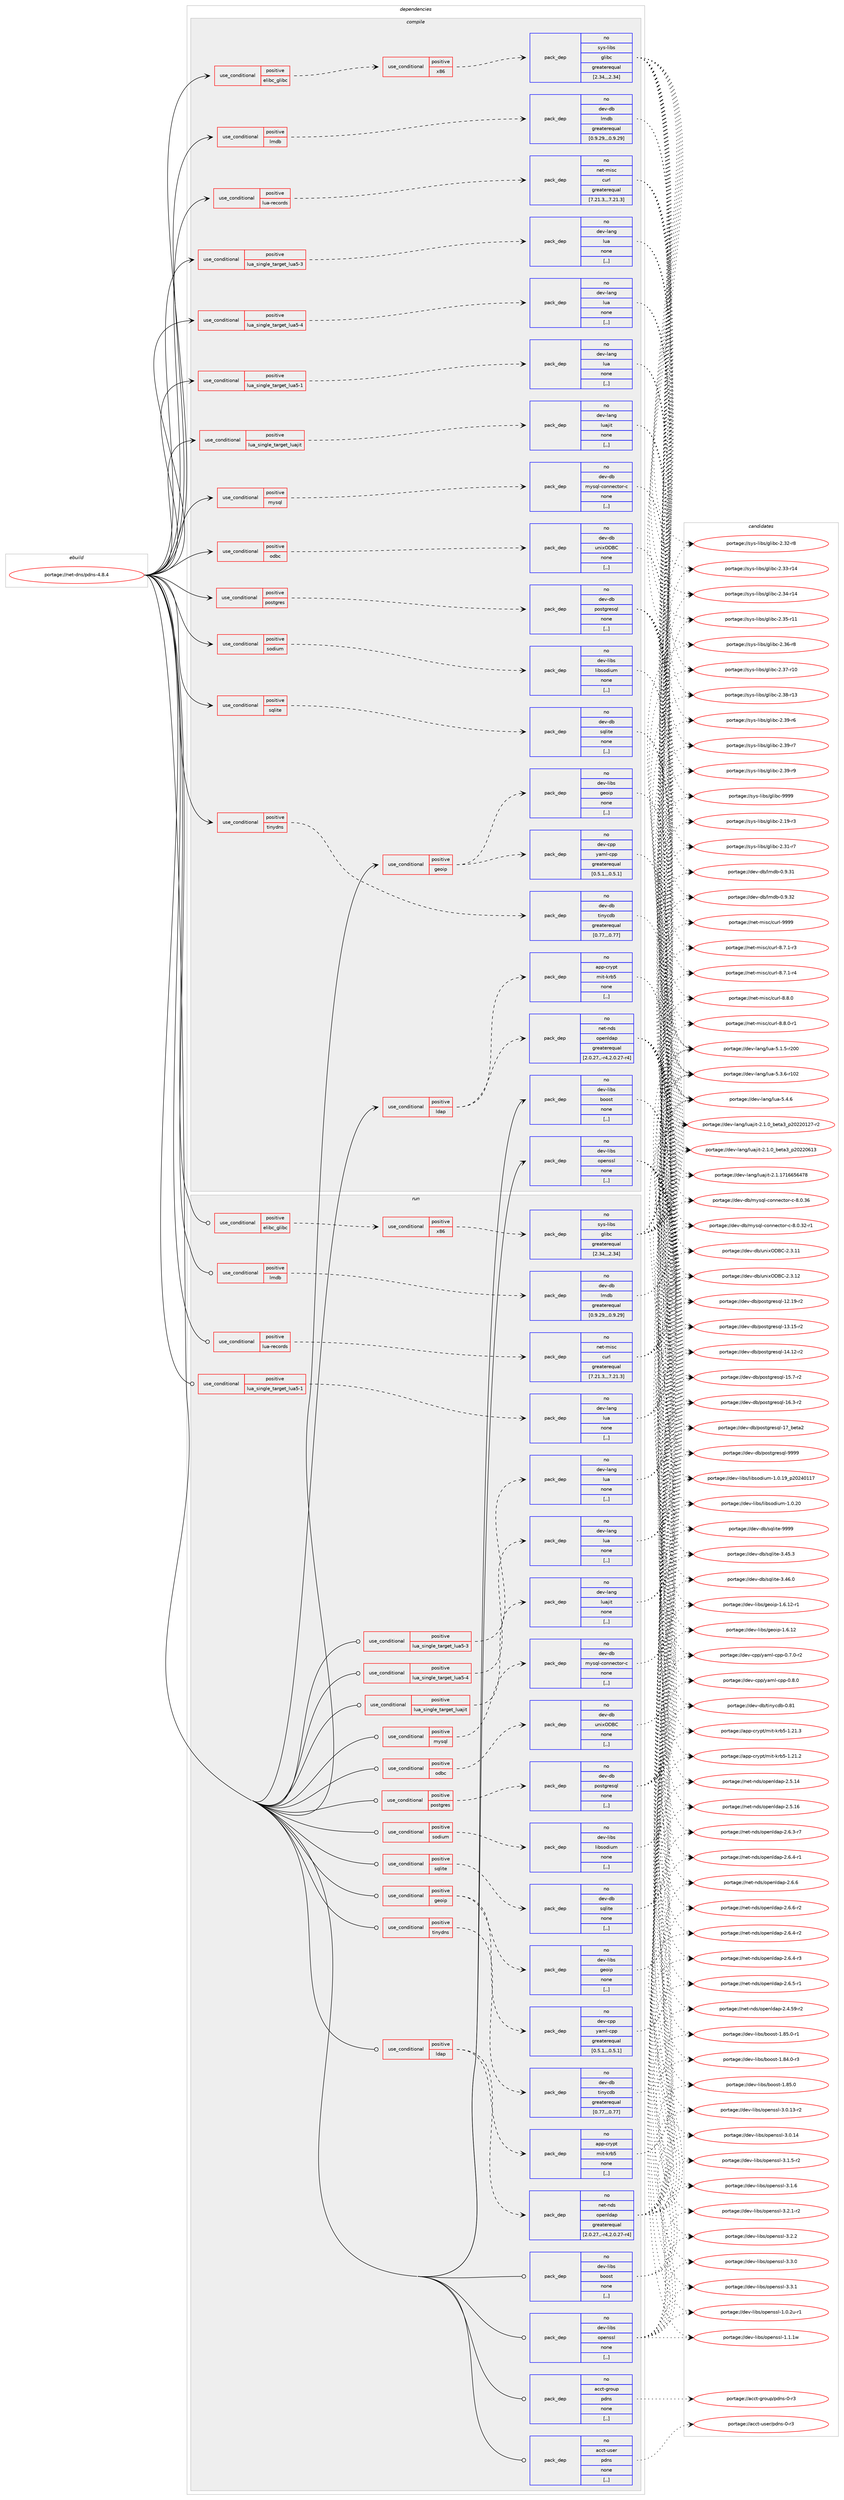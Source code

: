 digraph prolog {

# *************
# Graph options
# *************

newrank=true;
concentrate=true;
compound=true;
graph [rankdir=LR,fontname=Helvetica,fontsize=10,ranksep=1.5];#, ranksep=2.5, nodesep=0.2];
edge  [arrowhead=vee];
node  [fontname=Helvetica,fontsize=10];

# **********
# The ebuild
# **********

subgraph cluster_leftcol {
color=gray;
rank=same;
label=<<i>ebuild</i>>;
id [label="portage://net-dns/pdns-4.8.4", color=red, width=4, href="../net-dns/pdns-4.8.4.svg"];
}

# ****************
# The dependencies
# ****************

subgraph cluster_midcol {
color=gray;
label=<<i>dependencies</i>>;
subgraph cluster_compile {
fillcolor="#eeeeee";
style=filled;
label=<<i>compile</i>>;
subgraph cond87332 {
dependency337500 [label=<<TABLE BORDER="0" CELLBORDER="1" CELLSPACING="0" CELLPADDING="4"><TR><TD ROWSPAN="3" CELLPADDING="10">use_conditional</TD></TR><TR><TD>positive</TD></TR><TR><TD>elibc_glibc</TD></TR></TABLE>>, shape=none, color=red];
subgraph cond87333 {
dependency337501 [label=<<TABLE BORDER="0" CELLBORDER="1" CELLSPACING="0" CELLPADDING="4"><TR><TD ROWSPAN="3" CELLPADDING="10">use_conditional</TD></TR><TR><TD>positive</TD></TR><TR><TD>x86</TD></TR></TABLE>>, shape=none, color=red];
subgraph pack247635 {
dependency337502 [label=<<TABLE BORDER="0" CELLBORDER="1" CELLSPACING="0" CELLPADDING="4" WIDTH="220"><TR><TD ROWSPAN="6" CELLPADDING="30">pack_dep</TD></TR><TR><TD WIDTH="110">no</TD></TR><TR><TD>sys-libs</TD></TR><TR><TD>glibc</TD></TR><TR><TD>greaterequal</TD></TR><TR><TD>[2.34,,,2.34]</TD></TR></TABLE>>, shape=none, color=blue];
}
dependency337501:e -> dependency337502:w [weight=20,style="dashed",arrowhead="vee"];
}
dependency337500:e -> dependency337501:w [weight=20,style="dashed",arrowhead="vee"];
}
id:e -> dependency337500:w [weight=20,style="solid",arrowhead="vee"];
subgraph cond87334 {
dependency337503 [label=<<TABLE BORDER="0" CELLBORDER="1" CELLSPACING="0" CELLPADDING="4"><TR><TD ROWSPAN="3" CELLPADDING="10">use_conditional</TD></TR><TR><TD>positive</TD></TR><TR><TD>geoip</TD></TR></TABLE>>, shape=none, color=red];
subgraph pack247636 {
dependency337504 [label=<<TABLE BORDER="0" CELLBORDER="1" CELLSPACING="0" CELLPADDING="4" WIDTH="220"><TR><TD ROWSPAN="6" CELLPADDING="30">pack_dep</TD></TR><TR><TD WIDTH="110">no</TD></TR><TR><TD>dev-cpp</TD></TR><TR><TD>yaml-cpp</TD></TR><TR><TD>greaterequal</TD></TR><TR><TD>[0.5.1,,,0.5.1]</TD></TR></TABLE>>, shape=none, color=blue];
}
dependency337503:e -> dependency337504:w [weight=20,style="dashed",arrowhead="vee"];
subgraph pack247637 {
dependency337505 [label=<<TABLE BORDER="0" CELLBORDER="1" CELLSPACING="0" CELLPADDING="4" WIDTH="220"><TR><TD ROWSPAN="6" CELLPADDING="30">pack_dep</TD></TR><TR><TD WIDTH="110">no</TD></TR><TR><TD>dev-libs</TD></TR><TR><TD>geoip</TD></TR><TR><TD>none</TD></TR><TR><TD>[,,]</TD></TR></TABLE>>, shape=none, color=blue];
}
dependency337503:e -> dependency337505:w [weight=20,style="dashed",arrowhead="vee"];
}
id:e -> dependency337503:w [weight=20,style="solid",arrowhead="vee"];
subgraph cond87335 {
dependency337506 [label=<<TABLE BORDER="0" CELLBORDER="1" CELLSPACING="0" CELLPADDING="4"><TR><TD ROWSPAN="3" CELLPADDING="10">use_conditional</TD></TR><TR><TD>positive</TD></TR><TR><TD>ldap</TD></TR></TABLE>>, shape=none, color=red];
subgraph pack247638 {
dependency337507 [label=<<TABLE BORDER="0" CELLBORDER="1" CELLSPACING="0" CELLPADDING="4" WIDTH="220"><TR><TD ROWSPAN="6" CELLPADDING="30">pack_dep</TD></TR><TR><TD WIDTH="110">no</TD></TR><TR><TD>net-nds</TD></TR><TR><TD>openldap</TD></TR><TR><TD>greaterequal</TD></TR><TR><TD>[2.0.27,,-r4,2.0.27-r4]</TD></TR></TABLE>>, shape=none, color=blue];
}
dependency337506:e -> dependency337507:w [weight=20,style="dashed",arrowhead="vee"];
subgraph pack247639 {
dependency337508 [label=<<TABLE BORDER="0" CELLBORDER="1" CELLSPACING="0" CELLPADDING="4" WIDTH="220"><TR><TD ROWSPAN="6" CELLPADDING="30">pack_dep</TD></TR><TR><TD WIDTH="110">no</TD></TR><TR><TD>app-crypt</TD></TR><TR><TD>mit-krb5</TD></TR><TR><TD>none</TD></TR><TR><TD>[,,]</TD></TR></TABLE>>, shape=none, color=blue];
}
dependency337506:e -> dependency337508:w [weight=20,style="dashed",arrowhead="vee"];
}
id:e -> dependency337506:w [weight=20,style="solid",arrowhead="vee"];
subgraph cond87336 {
dependency337509 [label=<<TABLE BORDER="0" CELLBORDER="1" CELLSPACING="0" CELLPADDING="4"><TR><TD ROWSPAN="3" CELLPADDING="10">use_conditional</TD></TR><TR><TD>positive</TD></TR><TR><TD>lmdb</TD></TR></TABLE>>, shape=none, color=red];
subgraph pack247640 {
dependency337510 [label=<<TABLE BORDER="0" CELLBORDER="1" CELLSPACING="0" CELLPADDING="4" WIDTH="220"><TR><TD ROWSPAN="6" CELLPADDING="30">pack_dep</TD></TR><TR><TD WIDTH="110">no</TD></TR><TR><TD>dev-db</TD></TR><TR><TD>lmdb</TD></TR><TR><TD>greaterequal</TD></TR><TR><TD>[0.9.29,,,0.9.29]</TD></TR></TABLE>>, shape=none, color=blue];
}
dependency337509:e -> dependency337510:w [weight=20,style="dashed",arrowhead="vee"];
}
id:e -> dependency337509:w [weight=20,style="solid",arrowhead="vee"];
subgraph cond87337 {
dependency337511 [label=<<TABLE BORDER="0" CELLBORDER="1" CELLSPACING="0" CELLPADDING="4"><TR><TD ROWSPAN="3" CELLPADDING="10">use_conditional</TD></TR><TR><TD>positive</TD></TR><TR><TD>lua-records</TD></TR></TABLE>>, shape=none, color=red];
subgraph pack247641 {
dependency337512 [label=<<TABLE BORDER="0" CELLBORDER="1" CELLSPACING="0" CELLPADDING="4" WIDTH="220"><TR><TD ROWSPAN="6" CELLPADDING="30">pack_dep</TD></TR><TR><TD WIDTH="110">no</TD></TR><TR><TD>net-misc</TD></TR><TR><TD>curl</TD></TR><TR><TD>greaterequal</TD></TR><TR><TD>[7.21.3,,,7.21.3]</TD></TR></TABLE>>, shape=none, color=blue];
}
dependency337511:e -> dependency337512:w [weight=20,style="dashed",arrowhead="vee"];
}
id:e -> dependency337511:w [weight=20,style="solid",arrowhead="vee"];
subgraph cond87338 {
dependency337513 [label=<<TABLE BORDER="0" CELLBORDER="1" CELLSPACING="0" CELLPADDING="4"><TR><TD ROWSPAN="3" CELLPADDING="10">use_conditional</TD></TR><TR><TD>positive</TD></TR><TR><TD>lua_single_target_lua5-1</TD></TR></TABLE>>, shape=none, color=red];
subgraph pack247642 {
dependency337514 [label=<<TABLE BORDER="0" CELLBORDER="1" CELLSPACING="0" CELLPADDING="4" WIDTH="220"><TR><TD ROWSPAN="6" CELLPADDING="30">pack_dep</TD></TR><TR><TD WIDTH="110">no</TD></TR><TR><TD>dev-lang</TD></TR><TR><TD>lua</TD></TR><TR><TD>none</TD></TR><TR><TD>[,,]</TD></TR></TABLE>>, shape=none, color=blue];
}
dependency337513:e -> dependency337514:w [weight=20,style="dashed",arrowhead="vee"];
}
id:e -> dependency337513:w [weight=20,style="solid",arrowhead="vee"];
subgraph cond87339 {
dependency337515 [label=<<TABLE BORDER="0" CELLBORDER="1" CELLSPACING="0" CELLPADDING="4"><TR><TD ROWSPAN="3" CELLPADDING="10">use_conditional</TD></TR><TR><TD>positive</TD></TR><TR><TD>lua_single_target_lua5-3</TD></TR></TABLE>>, shape=none, color=red];
subgraph pack247643 {
dependency337516 [label=<<TABLE BORDER="0" CELLBORDER="1" CELLSPACING="0" CELLPADDING="4" WIDTH="220"><TR><TD ROWSPAN="6" CELLPADDING="30">pack_dep</TD></TR><TR><TD WIDTH="110">no</TD></TR><TR><TD>dev-lang</TD></TR><TR><TD>lua</TD></TR><TR><TD>none</TD></TR><TR><TD>[,,]</TD></TR></TABLE>>, shape=none, color=blue];
}
dependency337515:e -> dependency337516:w [weight=20,style="dashed",arrowhead="vee"];
}
id:e -> dependency337515:w [weight=20,style="solid",arrowhead="vee"];
subgraph cond87340 {
dependency337517 [label=<<TABLE BORDER="0" CELLBORDER="1" CELLSPACING="0" CELLPADDING="4"><TR><TD ROWSPAN="3" CELLPADDING="10">use_conditional</TD></TR><TR><TD>positive</TD></TR><TR><TD>lua_single_target_lua5-4</TD></TR></TABLE>>, shape=none, color=red];
subgraph pack247644 {
dependency337518 [label=<<TABLE BORDER="0" CELLBORDER="1" CELLSPACING="0" CELLPADDING="4" WIDTH="220"><TR><TD ROWSPAN="6" CELLPADDING="30">pack_dep</TD></TR><TR><TD WIDTH="110">no</TD></TR><TR><TD>dev-lang</TD></TR><TR><TD>lua</TD></TR><TR><TD>none</TD></TR><TR><TD>[,,]</TD></TR></TABLE>>, shape=none, color=blue];
}
dependency337517:e -> dependency337518:w [weight=20,style="dashed",arrowhead="vee"];
}
id:e -> dependency337517:w [weight=20,style="solid",arrowhead="vee"];
subgraph cond87341 {
dependency337519 [label=<<TABLE BORDER="0" CELLBORDER="1" CELLSPACING="0" CELLPADDING="4"><TR><TD ROWSPAN="3" CELLPADDING="10">use_conditional</TD></TR><TR><TD>positive</TD></TR><TR><TD>lua_single_target_luajit</TD></TR></TABLE>>, shape=none, color=red];
subgraph pack247645 {
dependency337520 [label=<<TABLE BORDER="0" CELLBORDER="1" CELLSPACING="0" CELLPADDING="4" WIDTH="220"><TR><TD ROWSPAN="6" CELLPADDING="30">pack_dep</TD></TR><TR><TD WIDTH="110">no</TD></TR><TR><TD>dev-lang</TD></TR><TR><TD>luajit</TD></TR><TR><TD>none</TD></TR><TR><TD>[,,]</TD></TR></TABLE>>, shape=none, color=blue];
}
dependency337519:e -> dependency337520:w [weight=20,style="dashed",arrowhead="vee"];
}
id:e -> dependency337519:w [weight=20,style="solid",arrowhead="vee"];
subgraph cond87342 {
dependency337521 [label=<<TABLE BORDER="0" CELLBORDER="1" CELLSPACING="0" CELLPADDING="4"><TR><TD ROWSPAN="3" CELLPADDING="10">use_conditional</TD></TR><TR><TD>positive</TD></TR><TR><TD>mysql</TD></TR></TABLE>>, shape=none, color=red];
subgraph pack247646 {
dependency337522 [label=<<TABLE BORDER="0" CELLBORDER="1" CELLSPACING="0" CELLPADDING="4" WIDTH="220"><TR><TD ROWSPAN="6" CELLPADDING="30">pack_dep</TD></TR><TR><TD WIDTH="110">no</TD></TR><TR><TD>dev-db</TD></TR><TR><TD>mysql-connector-c</TD></TR><TR><TD>none</TD></TR><TR><TD>[,,]</TD></TR></TABLE>>, shape=none, color=blue];
}
dependency337521:e -> dependency337522:w [weight=20,style="dashed",arrowhead="vee"];
}
id:e -> dependency337521:w [weight=20,style="solid",arrowhead="vee"];
subgraph cond87343 {
dependency337523 [label=<<TABLE BORDER="0" CELLBORDER="1" CELLSPACING="0" CELLPADDING="4"><TR><TD ROWSPAN="3" CELLPADDING="10">use_conditional</TD></TR><TR><TD>positive</TD></TR><TR><TD>odbc</TD></TR></TABLE>>, shape=none, color=red];
subgraph pack247647 {
dependency337524 [label=<<TABLE BORDER="0" CELLBORDER="1" CELLSPACING="0" CELLPADDING="4" WIDTH="220"><TR><TD ROWSPAN="6" CELLPADDING="30">pack_dep</TD></TR><TR><TD WIDTH="110">no</TD></TR><TR><TD>dev-db</TD></TR><TR><TD>unixODBC</TD></TR><TR><TD>none</TD></TR><TR><TD>[,,]</TD></TR></TABLE>>, shape=none, color=blue];
}
dependency337523:e -> dependency337524:w [weight=20,style="dashed",arrowhead="vee"];
}
id:e -> dependency337523:w [weight=20,style="solid",arrowhead="vee"];
subgraph cond87344 {
dependency337525 [label=<<TABLE BORDER="0" CELLBORDER="1" CELLSPACING="0" CELLPADDING="4"><TR><TD ROWSPAN="3" CELLPADDING="10">use_conditional</TD></TR><TR><TD>positive</TD></TR><TR><TD>postgres</TD></TR></TABLE>>, shape=none, color=red];
subgraph pack247648 {
dependency337526 [label=<<TABLE BORDER="0" CELLBORDER="1" CELLSPACING="0" CELLPADDING="4" WIDTH="220"><TR><TD ROWSPAN="6" CELLPADDING="30">pack_dep</TD></TR><TR><TD WIDTH="110">no</TD></TR><TR><TD>dev-db</TD></TR><TR><TD>postgresql</TD></TR><TR><TD>none</TD></TR><TR><TD>[,,]</TD></TR></TABLE>>, shape=none, color=blue];
}
dependency337525:e -> dependency337526:w [weight=20,style="dashed",arrowhead="vee"];
}
id:e -> dependency337525:w [weight=20,style="solid",arrowhead="vee"];
subgraph cond87345 {
dependency337527 [label=<<TABLE BORDER="0" CELLBORDER="1" CELLSPACING="0" CELLPADDING="4"><TR><TD ROWSPAN="3" CELLPADDING="10">use_conditional</TD></TR><TR><TD>positive</TD></TR><TR><TD>sodium</TD></TR></TABLE>>, shape=none, color=red];
subgraph pack247649 {
dependency337528 [label=<<TABLE BORDER="0" CELLBORDER="1" CELLSPACING="0" CELLPADDING="4" WIDTH="220"><TR><TD ROWSPAN="6" CELLPADDING="30">pack_dep</TD></TR><TR><TD WIDTH="110">no</TD></TR><TR><TD>dev-libs</TD></TR><TR><TD>libsodium</TD></TR><TR><TD>none</TD></TR><TR><TD>[,,]</TD></TR></TABLE>>, shape=none, color=blue];
}
dependency337527:e -> dependency337528:w [weight=20,style="dashed",arrowhead="vee"];
}
id:e -> dependency337527:w [weight=20,style="solid",arrowhead="vee"];
subgraph cond87346 {
dependency337529 [label=<<TABLE BORDER="0" CELLBORDER="1" CELLSPACING="0" CELLPADDING="4"><TR><TD ROWSPAN="3" CELLPADDING="10">use_conditional</TD></TR><TR><TD>positive</TD></TR><TR><TD>sqlite</TD></TR></TABLE>>, shape=none, color=red];
subgraph pack247650 {
dependency337530 [label=<<TABLE BORDER="0" CELLBORDER="1" CELLSPACING="0" CELLPADDING="4" WIDTH="220"><TR><TD ROWSPAN="6" CELLPADDING="30">pack_dep</TD></TR><TR><TD WIDTH="110">no</TD></TR><TR><TD>dev-db</TD></TR><TR><TD>sqlite</TD></TR><TR><TD>none</TD></TR><TR><TD>[,,]</TD></TR></TABLE>>, shape=none, color=blue];
}
dependency337529:e -> dependency337530:w [weight=20,style="dashed",arrowhead="vee"];
}
id:e -> dependency337529:w [weight=20,style="solid",arrowhead="vee"];
subgraph cond87347 {
dependency337531 [label=<<TABLE BORDER="0" CELLBORDER="1" CELLSPACING="0" CELLPADDING="4"><TR><TD ROWSPAN="3" CELLPADDING="10">use_conditional</TD></TR><TR><TD>positive</TD></TR><TR><TD>tinydns</TD></TR></TABLE>>, shape=none, color=red];
subgraph pack247651 {
dependency337532 [label=<<TABLE BORDER="0" CELLBORDER="1" CELLSPACING="0" CELLPADDING="4" WIDTH="220"><TR><TD ROWSPAN="6" CELLPADDING="30">pack_dep</TD></TR><TR><TD WIDTH="110">no</TD></TR><TR><TD>dev-db</TD></TR><TR><TD>tinycdb</TD></TR><TR><TD>greaterequal</TD></TR><TR><TD>[0.77,,,0.77]</TD></TR></TABLE>>, shape=none, color=blue];
}
dependency337531:e -> dependency337532:w [weight=20,style="dashed",arrowhead="vee"];
}
id:e -> dependency337531:w [weight=20,style="solid",arrowhead="vee"];
subgraph pack247652 {
dependency337533 [label=<<TABLE BORDER="0" CELLBORDER="1" CELLSPACING="0" CELLPADDING="4" WIDTH="220"><TR><TD ROWSPAN="6" CELLPADDING="30">pack_dep</TD></TR><TR><TD WIDTH="110">no</TD></TR><TR><TD>dev-libs</TD></TR><TR><TD>boost</TD></TR><TR><TD>none</TD></TR><TR><TD>[,,]</TD></TR></TABLE>>, shape=none, color=blue];
}
id:e -> dependency337533:w [weight=20,style="solid",arrowhead="vee"];
subgraph pack247653 {
dependency337534 [label=<<TABLE BORDER="0" CELLBORDER="1" CELLSPACING="0" CELLPADDING="4" WIDTH="220"><TR><TD ROWSPAN="6" CELLPADDING="30">pack_dep</TD></TR><TR><TD WIDTH="110">no</TD></TR><TR><TD>dev-libs</TD></TR><TR><TD>openssl</TD></TR><TR><TD>none</TD></TR><TR><TD>[,,]</TD></TR></TABLE>>, shape=none, color=blue];
}
id:e -> dependency337534:w [weight=20,style="solid",arrowhead="vee"];
}
subgraph cluster_compileandrun {
fillcolor="#eeeeee";
style=filled;
label=<<i>compile and run</i>>;
}
subgraph cluster_run {
fillcolor="#eeeeee";
style=filled;
label=<<i>run</i>>;
subgraph cond87348 {
dependency337535 [label=<<TABLE BORDER="0" CELLBORDER="1" CELLSPACING="0" CELLPADDING="4"><TR><TD ROWSPAN="3" CELLPADDING="10">use_conditional</TD></TR><TR><TD>positive</TD></TR><TR><TD>elibc_glibc</TD></TR></TABLE>>, shape=none, color=red];
subgraph cond87349 {
dependency337536 [label=<<TABLE BORDER="0" CELLBORDER="1" CELLSPACING="0" CELLPADDING="4"><TR><TD ROWSPAN="3" CELLPADDING="10">use_conditional</TD></TR><TR><TD>positive</TD></TR><TR><TD>x86</TD></TR></TABLE>>, shape=none, color=red];
subgraph pack247654 {
dependency337537 [label=<<TABLE BORDER="0" CELLBORDER="1" CELLSPACING="0" CELLPADDING="4" WIDTH="220"><TR><TD ROWSPAN="6" CELLPADDING="30">pack_dep</TD></TR><TR><TD WIDTH="110">no</TD></TR><TR><TD>sys-libs</TD></TR><TR><TD>glibc</TD></TR><TR><TD>greaterequal</TD></TR><TR><TD>[2.34,,,2.34]</TD></TR></TABLE>>, shape=none, color=blue];
}
dependency337536:e -> dependency337537:w [weight=20,style="dashed",arrowhead="vee"];
}
dependency337535:e -> dependency337536:w [weight=20,style="dashed",arrowhead="vee"];
}
id:e -> dependency337535:w [weight=20,style="solid",arrowhead="odot"];
subgraph cond87350 {
dependency337538 [label=<<TABLE BORDER="0" CELLBORDER="1" CELLSPACING="0" CELLPADDING="4"><TR><TD ROWSPAN="3" CELLPADDING="10">use_conditional</TD></TR><TR><TD>positive</TD></TR><TR><TD>geoip</TD></TR></TABLE>>, shape=none, color=red];
subgraph pack247655 {
dependency337539 [label=<<TABLE BORDER="0" CELLBORDER="1" CELLSPACING="0" CELLPADDING="4" WIDTH="220"><TR><TD ROWSPAN="6" CELLPADDING="30">pack_dep</TD></TR><TR><TD WIDTH="110">no</TD></TR><TR><TD>dev-cpp</TD></TR><TR><TD>yaml-cpp</TD></TR><TR><TD>greaterequal</TD></TR><TR><TD>[0.5.1,,,0.5.1]</TD></TR></TABLE>>, shape=none, color=blue];
}
dependency337538:e -> dependency337539:w [weight=20,style="dashed",arrowhead="vee"];
subgraph pack247656 {
dependency337540 [label=<<TABLE BORDER="0" CELLBORDER="1" CELLSPACING="0" CELLPADDING="4" WIDTH="220"><TR><TD ROWSPAN="6" CELLPADDING="30">pack_dep</TD></TR><TR><TD WIDTH="110">no</TD></TR><TR><TD>dev-libs</TD></TR><TR><TD>geoip</TD></TR><TR><TD>none</TD></TR><TR><TD>[,,]</TD></TR></TABLE>>, shape=none, color=blue];
}
dependency337538:e -> dependency337540:w [weight=20,style="dashed",arrowhead="vee"];
}
id:e -> dependency337538:w [weight=20,style="solid",arrowhead="odot"];
subgraph cond87351 {
dependency337541 [label=<<TABLE BORDER="0" CELLBORDER="1" CELLSPACING="0" CELLPADDING="4"><TR><TD ROWSPAN="3" CELLPADDING="10">use_conditional</TD></TR><TR><TD>positive</TD></TR><TR><TD>ldap</TD></TR></TABLE>>, shape=none, color=red];
subgraph pack247657 {
dependency337542 [label=<<TABLE BORDER="0" CELLBORDER="1" CELLSPACING="0" CELLPADDING="4" WIDTH="220"><TR><TD ROWSPAN="6" CELLPADDING="30">pack_dep</TD></TR><TR><TD WIDTH="110">no</TD></TR><TR><TD>net-nds</TD></TR><TR><TD>openldap</TD></TR><TR><TD>greaterequal</TD></TR><TR><TD>[2.0.27,,-r4,2.0.27-r4]</TD></TR></TABLE>>, shape=none, color=blue];
}
dependency337541:e -> dependency337542:w [weight=20,style="dashed",arrowhead="vee"];
subgraph pack247658 {
dependency337543 [label=<<TABLE BORDER="0" CELLBORDER="1" CELLSPACING="0" CELLPADDING="4" WIDTH="220"><TR><TD ROWSPAN="6" CELLPADDING="30">pack_dep</TD></TR><TR><TD WIDTH="110">no</TD></TR><TR><TD>app-crypt</TD></TR><TR><TD>mit-krb5</TD></TR><TR><TD>none</TD></TR><TR><TD>[,,]</TD></TR></TABLE>>, shape=none, color=blue];
}
dependency337541:e -> dependency337543:w [weight=20,style="dashed",arrowhead="vee"];
}
id:e -> dependency337541:w [weight=20,style="solid",arrowhead="odot"];
subgraph cond87352 {
dependency337544 [label=<<TABLE BORDER="0" CELLBORDER="1" CELLSPACING="0" CELLPADDING="4"><TR><TD ROWSPAN="3" CELLPADDING="10">use_conditional</TD></TR><TR><TD>positive</TD></TR><TR><TD>lmdb</TD></TR></TABLE>>, shape=none, color=red];
subgraph pack247659 {
dependency337545 [label=<<TABLE BORDER="0" CELLBORDER="1" CELLSPACING="0" CELLPADDING="4" WIDTH="220"><TR><TD ROWSPAN="6" CELLPADDING="30">pack_dep</TD></TR><TR><TD WIDTH="110">no</TD></TR><TR><TD>dev-db</TD></TR><TR><TD>lmdb</TD></TR><TR><TD>greaterequal</TD></TR><TR><TD>[0.9.29,,,0.9.29]</TD></TR></TABLE>>, shape=none, color=blue];
}
dependency337544:e -> dependency337545:w [weight=20,style="dashed",arrowhead="vee"];
}
id:e -> dependency337544:w [weight=20,style="solid",arrowhead="odot"];
subgraph cond87353 {
dependency337546 [label=<<TABLE BORDER="0" CELLBORDER="1" CELLSPACING="0" CELLPADDING="4"><TR><TD ROWSPAN="3" CELLPADDING="10">use_conditional</TD></TR><TR><TD>positive</TD></TR><TR><TD>lua-records</TD></TR></TABLE>>, shape=none, color=red];
subgraph pack247660 {
dependency337547 [label=<<TABLE BORDER="0" CELLBORDER="1" CELLSPACING="0" CELLPADDING="4" WIDTH="220"><TR><TD ROWSPAN="6" CELLPADDING="30">pack_dep</TD></TR><TR><TD WIDTH="110">no</TD></TR><TR><TD>net-misc</TD></TR><TR><TD>curl</TD></TR><TR><TD>greaterequal</TD></TR><TR><TD>[7.21.3,,,7.21.3]</TD></TR></TABLE>>, shape=none, color=blue];
}
dependency337546:e -> dependency337547:w [weight=20,style="dashed",arrowhead="vee"];
}
id:e -> dependency337546:w [weight=20,style="solid",arrowhead="odot"];
subgraph cond87354 {
dependency337548 [label=<<TABLE BORDER="0" CELLBORDER="1" CELLSPACING="0" CELLPADDING="4"><TR><TD ROWSPAN="3" CELLPADDING="10">use_conditional</TD></TR><TR><TD>positive</TD></TR><TR><TD>lua_single_target_lua5-1</TD></TR></TABLE>>, shape=none, color=red];
subgraph pack247661 {
dependency337549 [label=<<TABLE BORDER="0" CELLBORDER="1" CELLSPACING="0" CELLPADDING="4" WIDTH="220"><TR><TD ROWSPAN="6" CELLPADDING="30">pack_dep</TD></TR><TR><TD WIDTH="110">no</TD></TR><TR><TD>dev-lang</TD></TR><TR><TD>lua</TD></TR><TR><TD>none</TD></TR><TR><TD>[,,]</TD></TR></TABLE>>, shape=none, color=blue];
}
dependency337548:e -> dependency337549:w [weight=20,style="dashed",arrowhead="vee"];
}
id:e -> dependency337548:w [weight=20,style="solid",arrowhead="odot"];
subgraph cond87355 {
dependency337550 [label=<<TABLE BORDER="0" CELLBORDER="1" CELLSPACING="0" CELLPADDING="4"><TR><TD ROWSPAN="3" CELLPADDING="10">use_conditional</TD></TR><TR><TD>positive</TD></TR><TR><TD>lua_single_target_lua5-3</TD></TR></TABLE>>, shape=none, color=red];
subgraph pack247662 {
dependency337551 [label=<<TABLE BORDER="0" CELLBORDER="1" CELLSPACING="0" CELLPADDING="4" WIDTH="220"><TR><TD ROWSPAN="6" CELLPADDING="30">pack_dep</TD></TR><TR><TD WIDTH="110">no</TD></TR><TR><TD>dev-lang</TD></TR><TR><TD>lua</TD></TR><TR><TD>none</TD></TR><TR><TD>[,,]</TD></TR></TABLE>>, shape=none, color=blue];
}
dependency337550:e -> dependency337551:w [weight=20,style="dashed",arrowhead="vee"];
}
id:e -> dependency337550:w [weight=20,style="solid",arrowhead="odot"];
subgraph cond87356 {
dependency337552 [label=<<TABLE BORDER="0" CELLBORDER="1" CELLSPACING="0" CELLPADDING="4"><TR><TD ROWSPAN="3" CELLPADDING="10">use_conditional</TD></TR><TR><TD>positive</TD></TR><TR><TD>lua_single_target_lua5-4</TD></TR></TABLE>>, shape=none, color=red];
subgraph pack247663 {
dependency337553 [label=<<TABLE BORDER="0" CELLBORDER="1" CELLSPACING="0" CELLPADDING="4" WIDTH="220"><TR><TD ROWSPAN="6" CELLPADDING="30">pack_dep</TD></TR><TR><TD WIDTH="110">no</TD></TR><TR><TD>dev-lang</TD></TR><TR><TD>lua</TD></TR><TR><TD>none</TD></TR><TR><TD>[,,]</TD></TR></TABLE>>, shape=none, color=blue];
}
dependency337552:e -> dependency337553:w [weight=20,style="dashed",arrowhead="vee"];
}
id:e -> dependency337552:w [weight=20,style="solid",arrowhead="odot"];
subgraph cond87357 {
dependency337554 [label=<<TABLE BORDER="0" CELLBORDER="1" CELLSPACING="0" CELLPADDING="4"><TR><TD ROWSPAN="3" CELLPADDING="10">use_conditional</TD></TR><TR><TD>positive</TD></TR><TR><TD>lua_single_target_luajit</TD></TR></TABLE>>, shape=none, color=red];
subgraph pack247664 {
dependency337555 [label=<<TABLE BORDER="0" CELLBORDER="1" CELLSPACING="0" CELLPADDING="4" WIDTH="220"><TR><TD ROWSPAN="6" CELLPADDING="30">pack_dep</TD></TR><TR><TD WIDTH="110">no</TD></TR><TR><TD>dev-lang</TD></TR><TR><TD>luajit</TD></TR><TR><TD>none</TD></TR><TR><TD>[,,]</TD></TR></TABLE>>, shape=none, color=blue];
}
dependency337554:e -> dependency337555:w [weight=20,style="dashed",arrowhead="vee"];
}
id:e -> dependency337554:w [weight=20,style="solid",arrowhead="odot"];
subgraph cond87358 {
dependency337556 [label=<<TABLE BORDER="0" CELLBORDER="1" CELLSPACING="0" CELLPADDING="4"><TR><TD ROWSPAN="3" CELLPADDING="10">use_conditional</TD></TR><TR><TD>positive</TD></TR><TR><TD>mysql</TD></TR></TABLE>>, shape=none, color=red];
subgraph pack247665 {
dependency337557 [label=<<TABLE BORDER="0" CELLBORDER="1" CELLSPACING="0" CELLPADDING="4" WIDTH="220"><TR><TD ROWSPAN="6" CELLPADDING="30">pack_dep</TD></TR><TR><TD WIDTH="110">no</TD></TR><TR><TD>dev-db</TD></TR><TR><TD>mysql-connector-c</TD></TR><TR><TD>none</TD></TR><TR><TD>[,,]</TD></TR></TABLE>>, shape=none, color=blue];
}
dependency337556:e -> dependency337557:w [weight=20,style="dashed",arrowhead="vee"];
}
id:e -> dependency337556:w [weight=20,style="solid",arrowhead="odot"];
subgraph cond87359 {
dependency337558 [label=<<TABLE BORDER="0" CELLBORDER="1" CELLSPACING="0" CELLPADDING="4"><TR><TD ROWSPAN="3" CELLPADDING="10">use_conditional</TD></TR><TR><TD>positive</TD></TR><TR><TD>odbc</TD></TR></TABLE>>, shape=none, color=red];
subgraph pack247666 {
dependency337559 [label=<<TABLE BORDER="0" CELLBORDER="1" CELLSPACING="0" CELLPADDING="4" WIDTH="220"><TR><TD ROWSPAN="6" CELLPADDING="30">pack_dep</TD></TR><TR><TD WIDTH="110">no</TD></TR><TR><TD>dev-db</TD></TR><TR><TD>unixODBC</TD></TR><TR><TD>none</TD></TR><TR><TD>[,,]</TD></TR></TABLE>>, shape=none, color=blue];
}
dependency337558:e -> dependency337559:w [weight=20,style="dashed",arrowhead="vee"];
}
id:e -> dependency337558:w [weight=20,style="solid",arrowhead="odot"];
subgraph cond87360 {
dependency337560 [label=<<TABLE BORDER="0" CELLBORDER="1" CELLSPACING="0" CELLPADDING="4"><TR><TD ROWSPAN="3" CELLPADDING="10">use_conditional</TD></TR><TR><TD>positive</TD></TR><TR><TD>postgres</TD></TR></TABLE>>, shape=none, color=red];
subgraph pack247667 {
dependency337561 [label=<<TABLE BORDER="0" CELLBORDER="1" CELLSPACING="0" CELLPADDING="4" WIDTH="220"><TR><TD ROWSPAN="6" CELLPADDING="30">pack_dep</TD></TR><TR><TD WIDTH="110">no</TD></TR><TR><TD>dev-db</TD></TR><TR><TD>postgresql</TD></TR><TR><TD>none</TD></TR><TR><TD>[,,]</TD></TR></TABLE>>, shape=none, color=blue];
}
dependency337560:e -> dependency337561:w [weight=20,style="dashed",arrowhead="vee"];
}
id:e -> dependency337560:w [weight=20,style="solid",arrowhead="odot"];
subgraph cond87361 {
dependency337562 [label=<<TABLE BORDER="0" CELLBORDER="1" CELLSPACING="0" CELLPADDING="4"><TR><TD ROWSPAN="3" CELLPADDING="10">use_conditional</TD></TR><TR><TD>positive</TD></TR><TR><TD>sodium</TD></TR></TABLE>>, shape=none, color=red];
subgraph pack247668 {
dependency337563 [label=<<TABLE BORDER="0" CELLBORDER="1" CELLSPACING="0" CELLPADDING="4" WIDTH="220"><TR><TD ROWSPAN="6" CELLPADDING="30">pack_dep</TD></TR><TR><TD WIDTH="110">no</TD></TR><TR><TD>dev-libs</TD></TR><TR><TD>libsodium</TD></TR><TR><TD>none</TD></TR><TR><TD>[,,]</TD></TR></TABLE>>, shape=none, color=blue];
}
dependency337562:e -> dependency337563:w [weight=20,style="dashed",arrowhead="vee"];
}
id:e -> dependency337562:w [weight=20,style="solid",arrowhead="odot"];
subgraph cond87362 {
dependency337564 [label=<<TABLE BORDER="0" CELLBORDER="1" CELLSPACING="0" CELLPADDING="4"><TR><TD ROWSPAN="3" CELLPADDING="10">use_conditional</TD></TR><TR><TD>positive</TD></TR><TR><TD>sqlite</TD></TR></TABLE>>, shape=none, color=red];
subgraph pack247669 {
dependency337565 [label=<<TABLE BORDER="0" CELLBORDER="1" CELLSPACING="0" CELLPADDING="4" WIDTH="220"><TR><TD ROWSPAN="6" CELLPADDING="30">pack_dep</TD></TR><TR><TD WIDTH="110">no</TD></TR><TR><TD>dev-db</TD></TR><TR><TD>sqlite</TD></TR><TR><TD>none</TD></TR><TR><TD>[,,]</TD></TR></TABLE>>, shape=none, color=blue];
}
dependency337564:e -> dependency337565:w [weight=20,style="dashed",arrowhead="vee"];
}
id:e -> dependency337564:w [weight=20,style="solid",arrowhead="odot"];
subgraph cond87363 {
dependency337566 [label=<<TABLE BORDER="0" CELLBORDER="1" CELLSPACING="0" CELLPADDING="4"><TR><TD ROWSPAN="3" CELLPADDING="10">use_conditional</TD></TR><TR><TD>positive</TD></TR><TR><TD>tinydns</TD></TR></TABLE>>, shape=none, color=red];
subgraph pack247670 {
dependency337567 [label=<<TABLE BORDER="0" CELLBORDER="1" CELLSPACING="0" CELLPADDING="4" WIDTH="220"><TR><TD ROWSPAN="6" CELLPADDING="30">pack_dep</TD></TR><TR><TD WIDTH="110">no</TD></TR><TR><TD>dev-db</TD></TR><TR><TD>tinycdb</TD></TR><TR><TD>greaterequal</TD></TR><TR><TD>[0.77,,,0.77]</TD></TR></TABLE>>, shape=none, color=blue];
}
dependency337566:e -> dependency337567:w [weight=20,style="dashed",arrowhead="vee"];
}
id:e -> dependency337566:w [weight=20,style="solid",arrowhead="odot"];
subgraph pack247671 {
dependency337568 [label=<<TABLE BORDER="0" CELLBORDER="1" CELLSPACING="0" CELLPADDING="4" WIDTH="220"><TR><TD ROWSPAN="6" CELLPADDING="30">pack_dep</TD></TR><TR><TD WIDTH="110">no</TD></TR><TR><TD>acct-group</TD></TR><TR><TD>pdns</TD></TR><TR><TD>none</TD></TR><TR><TD>[,,]</TD></TR></TABLE>>, shape=none, color=blue];
}
id:e -> dependency337568:w [weight=20,style="solid",arrowhead="odot"];
subgraph pack247672 {
dependency337569 [label=<<TABLE BORDER="0" CELLBORDER="1" CELLSPACING="0" CELLPADDING="4" WIDTH="220"><TR><TD ROWSPAN="6" CELLPADDING="30">pack_dep</TD></TR><TR><TD WIDTH="110">no</TD></TR><TR><TD>acct-user</TD></TR><TR><TD>pdns</TD></TR><TR><TD>none</TD></TR><TR><TD>[,,]</TD></TR></TABLE>>, shape=none, color=blue];
}
id:e -> dependency337569:w [weight=20,style="solid",arrowhead="odot"];
subgraph pack247673 {
dependency337570 [label=<<TABLE BORDER="0" CELLBORDER="1" CELLSPACING="0" CELLPADDING="4" WIDTH="220"><TR><TD ROWSPAN="6" CELLPADDING="30">pack_dep</TD></TR><TR><TD WIDTH="110">no</TD></TR><TR><TD>dev-libs</TD></TR><TR><TD>boost</TD></TR><TR><TD>none</TD></TR><TR><TD>[,,]</TD></TR></TABLE>>, shape=none, color=blue];
}
id:e -> dependency337570:w [weight=20,style="solid",arrowhead="odot"];
subgraph pack247674 {
dependency337571 [label=<<TABLE BORDER="0" CELLBORDER="1" CELLSPACING="0" CELLPADDING="4" WIDTH="220"><TR><TD ROWSPAN="6" CELLPADDING="30">pack_dep</TD></TR><TR><TD WIDTH="110">no</TD></TR><TR><TD>dev-libs</TD></TR><TR><TD>openssl</TD></TR><TR><TD>none</TD></TR><TR><TD>[,,]</TD></TR></TABLE>>, shape=none, color=blue];
}
id:e -> dependency337571:w [weight=20,style="solid",arrowhead="odot"];
}
}

# **************
# The candidates
# **************

subgraph cluster_choices {
rank=same;
color=gray;
label=<<i>candidates</i>>;

subgraph choice247635 {
color=black;
nodesep=1;
choice115121115451081059811547103108105989945504649574511451 [label="portage://sys-libs/glibc-2.19-r3", color=red, width=4,href="../sys-libs/glibc-2.19-r3.svg"];
choice115121115451081059811547103108105989945504651494511455 [label="portage://sys-libs/glibc-2.31-r7", color=red, width=4,href="../sys-libs/glibc-2.31-r7.svg"];
choice115121115451081059811547103108105989945504651504511456 [label="portage://sys-libs/glibc-2.32-r8", color=red, width=4,href="../sys-libs/glibc-2.32-r8.svg"];
choice11512111545108105981154710310810598994550465151451144952 [label="portage://sys-libs/glibc-2.33-r14", color=red, width=4,href="../sys-libs/glibc-2.33-r14.svg"];
choice11512111545108105981154710310810598994550465152451144952 [label="portage://sys-libs/glibc-2.34-r14", color=red, width=4,href="../sys-libs/glibc-2.34-r14.svg"];
choice11512111545108105981154710310810598994550465153451144949 [label="portage://sys-libs/glibc-2.35-r11", color=red, width=4,href="../sys-libs/glibc-2.35-r11.svg"];
choice115121115451081059811547103108105989945504651544511456 [label="portage://sys-libs/glibc-2.36-r8", color=red, width=4,href="../sys-libs/glibc-2.36-r8.svg"];
choice11512111545108105981154710310810598994550465155451144948 [label="portage://sys-libs/glibc-2.37-r10", color=red, width=4,href="../sys-libs/glibc-2.37-r10.svg"];
choice11512111545108105981154710310810598994550465156451144951 [label="portage://sys-libs/glibc-2.38-r13", color=red, width=4,href="../sys-libs/glibc-2.38-r13.svg"];
choice115121115451081059811547103108105989945504651574511454 [label="portage://sys-libs/glibc-2.39-r6", color=red, width=4,href="../sys-libs/glibc-2.39-r6.svg"];
choice115121115451081059811547103108105989945504651574511455 [label="portage://sys-libs/glibc-2.39-r7", color=red, width=4,href="../sys-libs/glibc-2.39-r7.svg"];
choice115121115451081059811547103108105989945504651574511457 [label="portage://sys-libs/glibc-2.39-r9", color=red, width=4,href="../sys-libs/glibc-2.39-r9.svg"];
choice11512111545108105981154710310810598994557575757 [label="portage://sys-libs/glibc-9999", color=red, width=4,href="../sys-libs/glibc-9999.svg"];
dependency337502:e -> choice115121115451081059811547103108105989945504649574511451:w [style=dotted,weight="100"];
dependency337502:e -> choice115121115451081059811547103108105989945504651494511455:w [style=dotted,weight="100"];
dependency337502:e -> choice115121115451081059811547103108105989945504651504511456:w [style=dotted,weight="100"];
dependency337502:e -> choice11512111545108105981154710310810598994550465151451144952:w [style=dotted,weight="100"];
dependency337502:e -> choice11512111545108105981154710310810598994550465152451144952:w [style=dotted,weight="100"];
dependency337502:e -> choice11512111545108105981154710310810598994550465153451144949:w [style=dotted,weight="100"];
dependency337502:e -> choice115121115451081059811547103108105989945504651544511456:w [style=dotted,weight="100"];
dependency337502:e -> choice11512111545108105981154710310810598994550465155451144948:w [style=dotted,weight="100"];
dependency337502:e -> choice11512111545108105981154710310810598994550465156451144951:w [style=dotted,weight="100"];
dependency337502:e -> choice115121115451081059811547103108105989945504651574511454:w [style=dotted,weight="100"];
dependency337502:e -> choice115121115451081059811547103108105989945504651574511455:w [style=dotted,weight="100"];
dependency337502:e -> choice115121115451081059811547103108105989945504651574511457:w [style=dotted,weight="100"];
dependency337502:e -> choice11512111545108105981154710310810598994557575757:w [style=dotted,weight="100"];
}
subgraph choice247636 {
color=black;
nodesep=1;
choice1001011184599112112471219710910845991121124548465546484511450 [label="portage://dev-cpp/yaml-cpp-0.7.0-r2", color=red, width=4,href="../dev-cpp/yaml-cpp-0.7.0-r2.svg"];
choice100101118459911211247121971091084599112112454846564648 [label="portage://dev-cpp/yaml-cpp-0.8.0", color=red, width=4,href="../dev-cpp/yaml-cpp-0.8.0.svg"];
dependency337504:e -> choice1001011184599112112471219710910845991121124548465546484511450:w [style=dotted,weight="100"];
dependency337504:e -> choice100101118459911211247121971091084599112112454846564648:w [style=dotted,weight="100"];
}
subgraph choice247637 {
color=black;
nodesep=1;
choice10010111845108105981154710310111110511245494654464950 [label="portage://dev-libs/geoip-1.6.12", color=red, width=4,href="../dev-libs/geoip-1.6.12.svg"];
choice100101118451081059811547103101111105112454946544649504511449 [label="portage://dev-libs/geoip-1.6.12-r1", color=red, width=4,href="../dev-libs/geoip-1.6.12-r1.svg"];
dependency337505:e -> choice10010111845108105981154710310111110511245494654464950:w [style=dotted,weight="100"];
dependency337505:e -> choice100101118451081059811547103101111105112454946544649504511449:w [style=dotted,weight="100"];
}
subgraph choice247638 {
color=black;
nodesep=1;
choice110101116451101001154711111210111010810097112455046524653574511450 [label="portage://net-nds/openldap-2.4.59-r2", color=red, width=4,href="../net-nds/openldap-2.4.59-r2.svg"];
choice11010111645110100115471111121011101081009711245504653464952 [label="portage://net-nds/openldap-2.5.14", color=red, width=4,href="../net-nds/openldap-2.5.14.svg"];
choice11010111645110100115471111121011101081009711245504653464954 [label="portage://net-nds/openldap-2.5.16", color=red, width=4,href="../net-nds/openldap-2.5.16.svg"];
choice1101011164511010011547111112101110108100971124550465446514511455 [label="portage://net-nds/openldap-2.6.3-r7", color=red, width=4,href="../net-nds/openldap-2.6.3-r7.svg"];
choice1101011164511010011547111112101110108100971124550465446524511449 [label="portage://net-nds/openldap-2.6.4-r1", color=red, width=4,href="../net-nds/openldap-2.6.4-r1.svg"];
choice1101011164511010011547111112101110108100971124550465446524511450 [label="portage://net-nds/openldap-2.6.4-r2", color=red, width=4,href="../net-nds/openldap-2.6.4-r2.svg"];
choice1101011164511010011547111112101110108100971124550465446524511451 [label="portage://net-nds/openldap-2.6.4-r3", color=red, width=4,href="../net-nds/openldap-2.6.4-r3.svg"];
choice1101011164511010011547111112101110108100971124550465446534511449 [label="portage://net-nds/openldap-2.6.5-r1", color=red, width=4,href="../net-nds/openldap-2.6.5-r1.svg"];
choice110101116451101001154711111210111010810097112455046544654 [label="portage://net-nds/openldap-2.6.6", color=red, width=4,href="../net-nds/openldap-2.6.6.svg"];
choice1101011164511010011547111112101110108100971124550465446544511450 [label="portage://net-nds/openldap-2.6.6-r2", color=red, width=4,href="../net-nds/openldap-2.6.6-r2.svg"];
dependency337507:e -> choice110101116451101001154711111210111010810097112455046524653574511450:w [style=dotted,weight="100"];
dependency337507:e -> choice11010111645110100115471111121011101081009711245504653464952:w [style=dotted,weight="100"];
dependency337507:e -> choice11010111645110100115471111121011101081009711245504653464954:w [style=dotted,weight="100"];
dependency337507:e -> choice1101011164511010011547111112101110108100971124550465446514511455:w [style=dotted,weight="100"];
dependency337507:e -> choice1101011164511010011547111112101110108100971124550465446524511449:w [style=dotted,weight="100"];
dependency337507:e -> choice1101011164511010011547111112101110108100971124550465446524511450:w [style=dotted,weight="100"];
dependency337507:e -> choice1101011164511010011547111112101110108100971124550465446524511451:w [style=dotted,weight="100"];
dependency337507:e -> choice1101011164511010011547111112101110108100971124550465446534511449:w [style=dotted,weight="100"];
dependency337507:e -> choice110101116451101001154711111210111010810097112455046544654:w [style=dotted,weight="100"];
dependency337507:e -> choice1101011164511010011547111112101110108100971124550465446544511450:w [style=dotted,weight="100"];
}
subgraph choice247639 {
color=black;
nodesep=1;
choice9711211245991141211121164710910511645107114985345494650494650 [label="portage://app-crypt/mit-krb5-1.21.2", color=red, width=4,href="../app-crypt/mit-krb5-1.21.2.svg"];
choice9711211245991141211121164710910511645107114985345494650494651 [label="portage://app-crypt/mit-krb5-1.21.3", color=red, width=4,href="../app-crypt/mit-krb5-1.21.3.svg"];
dependency337508:e -> choice9711211245991141211121164710910511645107114985345494650494650:w [style=dotted,weight="100"];
dependency337508:e -> choice9711211245991141211121164710910511645107114985345494650494651:w [style=dotted,weight="100"];
}
subgraph choice247640 {
color=black;
nodesep=1;
choice1001011184510098471081091009845484657465149 [label="portage://dev-db/lmdb-0.9.31", color=red, width=4,href="../dev-db/lmdb-0.9.31.svg"];
choice1001011184510098471081091009845484657465150 [label="portage://dev-db/lmdb-0.9.32", color=red, width=4,href="../dev-db/lmdb-0.9.32.svg"];
dependency337510:e -> choice1001011184510098471081091009845484657465149:w [style=dotted,weight="100"];
dependency337510:e -> choice1001011184510098471081091009845484657465150:w [style=dotted,weight="100"];
}
subgraph choice247641 {
color=black;
nodesep=1;
choice110101116451091051159947991171141084556465546494511451 [label="portage://net-misc/curl-8.7.1-r3", color=red, width=4,href="../net-misc/curl-8.7.1-r3.svg"];
choice110101116451091051159947991171141084556465546494511452 [label="portage://net-misc/curl-8.7.1-r4", color=red, width=4,href="../net-misc/curl-8.7.1-r4.svg"];
choice11010111645109105115994799117114108455646564648 [label="portage://net-misc/curl-8.8.0", color=red, width=4,href="../net-misc/curl-8.8.0.svg"];
choice110101116451091051159947991171141084556465646484511449 [label="portage://net-misc/curl-8.8.0-r1", color=red, width=4,href="../net-misc/curl-8.8.0-r1.svg"];
choice110101116451091051159947991171141084557575757 [label="portage://net-misc/curl-9999", color=red, width=4,href="../net-misc/curl-9999.svg"];
dependency337512:e -> choice110101116451091051159947991171141084556465546494511451:w [style=dotted,weight="100"];
dependency337512:e -> choice110101116451091051159947991171141084556465546494511452:w [style=dotted,weight="100"];
dependency337512:e -> choice11010111645109105115994799117114108455646564648:w [style=dotted,weight="100"];
dependency337512:e -> choice110101116451091051159947991171141084556465646484511449:w [style=dotted,weight="100"];
dependency337512:e -> choice110101116451091051159947991171141084557575757:w [style=dotted,weight="100"];
}
subgraph choice247642 {
color=black;
nodesep=1;
choice1001011184510897110103471081179745534649465345114504848 [label="portage://dev-lang/lua-5.1.5-r200", color=red, width=4,href="../dev-lang/lua-5.1.5-r200.svg"];
choice1001011184510897110103471081179745534651465445114494850 [label="portage://dev-lang/lua-5.3.6-r102", color=red, width=4,href="../dev-lang/lua-5.3.6-r102.svg"];
choice10010111845108971101034710811797455346524654 [label="portage://dev-lang/lua-5.4.6", color=red, width=4,href="../dev-lang/lua-5.4.6.svg"];
dependency337514:e -> choice1001011184510897110103471081179745534649465345114504848:w [style=dotted,weight="100"];
dependency337514:e -> choice1001011184510897110103471081179745534651465445114494850:w [style=dotted,weight="100"];
dependency337514:e -> choice10010111845108971101034710811797455346524654:w [style=dotted,weight="100"];
}
subgraph choice247643 {
color=black;
nodesep=1;
choice1001011184510897110103471081179745534649465345114504848 [label="portage://dev-lang/lua-5.1.5-r200", color=red, width=4,href="../dev-lang/lua-5.1.5-r200.svg"];
choice1001011184510897110103471081179745534651465445114494850 [label="portage://dev-lang/lua-5.3.6-r102", color=red, width=4,href="../dev-lang/lua-5.3.6-r102.svg"];
choice10010111845108971101034710811797455346524654 [label="portage://dev-lang/lua-5.4.6", color=red, width=4,href="../dev-lang/lua-5.4.6.svg"];
dependency337516:e -> choice1001011184510897110103471081179745534649465345114504848:w [style=dotted,weight="100"];
dependency337516:e -> choice1001011184510897110103471081179745534651465445114494850:w [style=dotted,weight="100"];
dependency337516:e -> choice10010111845108971101034710811797455346524654:w [style=dotted,weight="100"];
}
subgraph choice247644 {
color=black;
nodesep=1;
choice1001011184510897110103471081179745534649465345114504848 [label="portage://dev-lang/lua-5.1.5-r200", color=red, width=4,href="../dev-lang/lua-5.1.5-r200.svg"];
choice1001011184510897110103471081179745534651465445114494850 [label="portage://dev-lang/lua-5.3.6-r102", color=red, width=4,href="../dev-lang/lua-5.3.6-r102.svg"];
choice10010111845108971101034710811797455346524654 [label="portage://dev-lang/lua-5.4.6", color=red, width=4,href="../dev-lang/lua-5.4.6.svg"];
dependency337518:e -> choice1001011184510897110103471081179745534649465345114504848:w [style=dotted,weight="100"];
dependency337518:e -> choice1001011184510897110103471081179745534651465445114494850:w [style=dotted,weight="100"];
dependency337518:e -> choice10010111845108971101034710811797455346524654:w [style=dotted,weight="100"];
}
subgraph choice247645 {
color=black;
nodesep=1;
choice10010111845108971101034710811797106105116455046494648959810111697519511250485050484950554511450 [label="portage://dev-lang/luajit-2.1.0_beta3_p20220127-r2", color=red, width=4,href="../dev-lang/luajit-2.1.0_beta3_p20220127-r2.svg"];
choice1001011184510897110103471081179710610511645504649464895981011169751951125048505048544951 [label="portage://dev-lang/luajit-2.1.0_beta3_p20220613", color=red, width=4,href="../dev-lang/luajit-2.1.0_beta3_p20220613.svg"];
choice10010111845108971101034710811797106105116455046494649554954545354525556 [label="portage://dev-lang/luajit-2.1.1716656478", color=red, width=4,href="../dev-lang/luajit-2.1.1716656478.svg"];
dependency337520:e -> choice10010111845108971101034710811797106105116455046494648959810111697519511250485050484950554511450:w [style=dotted,weight="100"];
dependency337520:e -> choice1001011184510897110103471081179710610511645504649464895981011169751951125048505048544951:w [style=dotted,weight="100"];
dependency337520:e -> choice10010111845108971101034710811797106105116455046494649554954545354525556:w [style=dotted,weight="100"];
}
subgraph choice247646 {
color=black;
nodesep=1;
choice1001011184510098471091211151131084599111110110101991161111144599455646484651504511449 [label="portage://dev-db/mysql-connector-c-8.0.32-r1", color=red, width=4,href="../dev-db/mysql-connector-c-8.0.32-r1.svg"];
choice100101118451009847109121115113108459911111011010199116111114459945564648465154 [label="portage://dev-db/mysql-connector-c-8.0.36", color=red, width=4,href="../dev-db/mysql-connector-c-8.0.36.svg"];
dependency337522:e -> choice1001011184510098471091211151131084599111110110101991161111144599455646484651504511449:w [style=dotted,weight="100"];
dependency337522:e -> choice100101118451009847109121115113108459911111011010199116111114459945564648465154:w [style=dotted,weight="100"];
}
subgraph choice247647 {
color=black;
nodesep=1;
choice1001011184510098471171101051207968666745504651464949 [label="portage://dev-db/unixODBC-2.3.11", color=red, width=4,href="../dev-db/unixODBC-2.3.11.svg"];
choice1001011184510098471171101051207968666745504651464950 [label="portage://dev-db/unixODBC-2.3.12", color=red, width=4,href="../dev-db/unixODBC-2.3.12.svg"];
dependency337524:e -> choice1001011184510098471171101051207968666745504651464949:w [style=dotted,weight="100"];
dependency337524:e -> choice1001011184510098471171101051207968666745504651464950:w [style=dotted,weight="100"];
}
subgraph choice247648 {
color=black;
nodesep=1;
choice1001011184510098471121111151161031141011151131084549504649574511450 [label="portage://dev-db/postgresql-12.19-r2", color=red, width=4,href="../dev-db/postgresql-12.19-r2.svg"];
choice1001011184510098471121111151161031141011151131084549514649534511450 [label="portage://dev-db/postgresql-13.15-r2", color=red, width=4,href="../dev-db/postgresql-13.15-r2.svg"];
choice1001011184510098471121111151161031141011151131084549524649504511450 [label="portage://dev-db/postgresql-14.12-r2", color=red, width=4,href="../dev-db/postgresql-14.12-r2.svg"];
choice10010111845100984711211111511610311410111511310845495346554511450 [label="portage://dev-db/postgresql-15.7-r2", color=red, width=4,href="../dev-db/postgresql-15.7-r2.svg"];
choice10010111845100984711211111511610311410111511310845495446514511450 [label="portage://dev-db/postgresql-16.3-r2", color=red, width=4,href="../dev-db/postgresql-16.3-r2.svg"];
choice10010111845100984711211111511610311410111511310845495595981011169750 [label="portage://dev-db/postgresql-17_beta2", color=red, width=4,href="../dev-db/postgresql-17_beta2.svg"];
choice1001011184510098471121111151161031141011151131084557575757 [label="portage://dev-db/postgresql-9999", color=red, width=4,href="../dev-db/postgresql-9999.svg"];
dependency337526:e -> choice1001011184510098471121111151161031141011151131084549504649574511450:w [style=dotted,weight="100"];
dependency337526:e -> choice1001011184510098471121111151161031141011151131084549514649534511450:w [style=dotted,weight="100"];
dependency337526:e -> choice1001011184510098471121111151161031141011151131084549524649504511450:w [style=dotted,weight="100"];
dependency337526:e -> choice10010111845100984711211111511610311410111511310845495346554511450:w [style=dotted,weight="100"];
dependency337526:e -> choice10010111845100984711211111511610311410111511310845495446514511450:w [style=dotted,weight="100"];
dependency337526:e -> choice10010111845100984711211111511610311410111511310845495595981011169750:w [style=dotted,weight="100"];
dependency337526:e -> choice1001011184510098471121111151161031141011151131084557575757:w [style=dotted,weight="100"];
}
subgraph choice247649 {
color=black;
nodesep=1;
choice1001011184510810598115471081059811511110010511710945494648464957951125048505248494955 [label="portage://dev-libs/libsodium-1.0.19_p20240117", color=red, width=4,href="../dev-libs/libsodium-1.0.19_p20240117.svg"];
choice1001011184510810598115471081059811511110010511710945494648465048 [label="portage://dev-libs/libsodium-1.0.20", color=red, width=4,href="../dev-libs/libsodium-1.0.20.svg"];
dependency337528:e -> choice1001011184510810598115471081059811511110010511710945494648464957951125048505248494955:w [style=dotted,weight="100"];
dependency337528:e -> choice1001011184510810598115471081059811511110010511710945494648465048:w [style=dotted,weight="100"];
}
subgraph choice247650 {
color=black;
nodesep=1;
choice10010111845100984711511310810511610145514652534651 [label="portage://dev-db/sqlite-3.45.3", color=red, width=4,href="../dev-db/sqlite-3.45.3.svg"];
choice10010111845100984711511310810511610145514652544648 [label="portage://dev-db/sqlite-3.46.0", color=red, width=4,href="../dev-db/sqlite-3.46.0.svg"];
choice1001011184510098471151131081051161014557575757 [label="portage://dev-db/sqlite-9999", color=red, width=4,href="../dev-db/sqlite-9999.svg"];
dependency337530:e -> choice10010111845100984711511310810511610145514652534651:w [style=dotted,weight="100"];
dependency337530:e -> choice10010111845100984711511310810511610145514652544648:w [style=dotted,weight="100"];
dependency337530:e -> choice1001011184510098471151131081051161014557575757:w [style=dotted,weight="100"];
}
subgraph choice247651 {
color=black;
nodesep=1;
choice10010111845100984711610511012199100984548465649 [label="portage://dev-db/tinycdb-0.81", color=red, width=4,href="../dev-db/tinycdb-0.81.svg"];
dependency337532:e -> choice10010111845100984711610511012199100984548465649:w [style=dotted,weight="100"];
}
subgraph choice247652 {
color=black;
nodesep=1;
choice10010111845108105981154798111111115116454946565246484511451 [label="portage://dev-libs/boost-1.84.0-r3", color=red, width=4,href="../dev-libs/boost-1.84.0-r3.svg"];
choice1001011184510810598115479811111111511645494656534648 [label="portage://dev-libs/boost-1.85.0", color=red, width=4,href="../dev-libs/boost-1.85.0.svg"];
choice10010111845108105981154798111111115116454946565346484511449 [label="portage://dev-libs/boost-1.85.0-r1", color=red, width=4,href="../dev-libs/boost-1.85.0-r1.svg"];
dependency337533:e -> choice10010111845108105981154798111111115116454946565246484511451:w [style=dotted,weight="100"];
dependency337533:e -> choice1001011184510810598115479811111111511645494656534648:w [style=dotted,weight="100"];
dependency337533:e -> choice10010111845108105981154798111111115116454946565346484511449:w [style=dotted,weight="100"];
}
subgraph choice247653 {
color=black;
nodesep=1;
choice1001011184510810598115471111121011101151151084549464846501174511449 [label="portage://dev-libs/openssl-1.0.2u-r1", color=red, width=4,href="../dev-libs/openssl-1.0.2u-r1.svg"];
choice100101118451081059811547111112101110115115108454946494649119 [label="portage://dev-libs/openssl-1.1.1w", color=red, width=4,href="../dev-libs/openssl-1.1.1w.svg"];
choice100101118451081059811547111112101110115115108455146484649514511450 [label="portage://dev-libs/openssl-3.0.13-r2", color=red, width=4,href="../dev-libs/openssl-3.0.13-r2.svg"];
choice10010111845108105981154711111210111011511510845514648464952 [label="portage://dev-libs/openssl-3.0.14", color=red, width=4,href="../dev-libs/openssl-3.0.14.svg"];
choice1001011184510810598115471111121011101151151084551464946534511450 [label="portage://dev-libs/openssl-3.1.5-r2", color=red, width=4,href="../dev-libs/openssl-3.1.5-r2.svg"];
choice100101118451081059811547111112101110115115108455146494654 [label="portage://dev-libs/openssl-3.1.6", color=red, width=4,href="../dev-libs/openssl-3.1.6.svg"];
choice1001011184510810598115471111121011101151151084551465046494511450 [label="portage://dev-libs/openssl-3.2.1-r2", color=red, width=4,href="../dev-libs/openssl-3.2.1-r2.svg"];
choice100101118451081059811547111112101110115115108455146504650 [label="portage://dev-libs/openssl-3.2.2", color=red, width=4,href="../dev-libs/openssl-3.2.2.svg"];
choice100101118451081059811547111112101110115115108455146514648 [label="portage://dev-libs/openssl-3.3.0", color=red, width=4,href="../dev-libs/openssl-3.3.0.svg"];
choice100101118451081059811547111112101110115115108455146514649 [label="portage://dev-libs/openssl-3.3.1", color=red, width=4,href="../dev-libs/openssl-3.3.1.svg"];
dependency337534:e -> choice1001011184510810598115471111121011101151151084549464846501174511449:w [style=dotted,weight="100"];
dependency337534:e -> choice100101118451081059811547111112101110115115108454946494649119:w [style=dotted,weight="100"];
dependency337534:e -> choice100101118451081059811547111112101110115115108455146484649514511450:w [style=dotted,weight="100"];
dependency337534:e -> choice10010111845108105981154711111210111011511510845514648464952:w [style=dotted,weight="100"];
dependency337534:e -> choice1001011184510810598115471111121011101151151084551464946534511450:w [style=dotted,weight="100"];
dependency337534:e -> choice100101118451081059811547111112101110115115108455146494654:w [style=dotted,weight="100"];
dependency337534:e -> choice1001011184510810598115471111121011101151151084551465046494511450:w [style=dotted,weight="100"];
dependency337534:e -> choice100101118451081059811547111112101110115115108455146504650:w [style=dotted,weight="100"];
dependency337534:e -> choice100101118451081059811547111112101110115115108455146514648:w [style=dotted,weight="100"];
dependency337534:e -> choice100101118451081059811547111112101110115115108455146514649:w [style=dotted,weight="100"];
}
subgraph choice247654 {
color=black;
nodesep=1;
choice115121115451081059811547103108105989945504649574511451 [label="portage://sys-libs/glibc-2.19-r3", color=red, width=4,href="../sys-libs/glibc-2.19-r3.svg"];
choice115121115451081059811547103108105989945504651494511455 [label="portage://sys-libs/glibc-2.31-r7", color=red, width=4,href="../sys-libs/glibc-2.31-r7.svg"];
choice115121115451081059811547103108105989945504651504511456 [label="portage://sys-libs/glibc-2.32-r8", color=red, width=4,href="../sys-libs/glibc-2.32-r8.svg"];
choice11512111545108105981154710310810598994550465151451144952 [label="portage://sys-libs/glibc-2.33-r14", color=red, width=4,href="../sys-libs/glibc-2.33-r14.svg"];
choice11512111545108105981154710310810598994550465152451144952 [label="portage://sys-libs/glibc-2.34-r14", color=red, width=4,href="../sys-libs/glibc-2.34-r14.svg"];
choice11512111545108105981154710310810598994550465153451144949 [label="portage://sys-libs/glibc-2.35-r11", color=red, width=4,href="../sys-libs/glibc-2.35-r11.svg"];
choice115121115451081059811547103108105989945504651544511456 [label="portage://sys-libs/glibc-2.36-r8", color=red, width=4,href="../sys-libs/glibc-2.36-r8.svg"];
choice11512111545108105981154710310810598994550465155451144948 [label="portage://sys-libs/glibc-2.37-r10", color=red, width=4,href="../sys-libs/glibc-2.37-r10.svg"];
choice11512111545108105981154710310810598994550465156451144951 [label="portage://sys-libs/glibc-2.38-r13", color=red, width=4,href="../sys-libs/glibc-2.38-r13.svg"];
choice115121115451081059811547103108105989945504651574511454 [label="portage://sys-libs/glibc-2.39-r6", color=red, width=4,href="../sys-libs/glibc-2.39-r6.svg"];
choice115121115451081059811547103108105989945504651574511455 [label="portage://sys-libs/glibc-2.39-r7", color=red, width=4,href="../sys-libs/glibc-2.39-r7.svg"];
choice115121115451081059811547103108105989945504651574511457 [label="portage://sys-libs/glibc-2.39-r9", color=red, width=4,href="../sys-libs/glibc-2.39-r9.svg"];
choice11512111545108105981154710310810598994557575757 [label="portage://sys-libs/glibc-9999", color=red, width=4,href="../sys-libs/glibc-9999.svg"];
dependency337537:e -> choice115121115451081059811547103108105989945504649574511451:w [style=dotted,weight="100"];
dependency337537:e -> choice115121115451081059811547103108105989945504651494511455:w [style=dotted,weight="100"];
dependency337537:e -> choice115121115451081059811547103108105989945504651504511456:w [style=dotted,weight="100"];
dependency337537:e -> choice11512111545108105981154710310810598994550465151451144952:w [style=dotted,weight="100"];
dependency337537:e -> choice11512111545108105981154710310810598994550465152451144952:w [style=dotted,weight="100"];
dependency337537:e -> choice11512111545108105981154710310810598994550465153451144949:w [style=dotted,weight="100"];
dependency337537:e -> choice115121115451081059811547103108105989945504651544511456:w [style=dotted,weight="100"];
dependency337537:e -> choice11512111545108105981154710310810598994550465155451144948:w [style=dotted,weight="100"];
dependency337537:e -> choice11512111545108105981154710310810598994550465156451144951:w [style=dotted,weight="100"];
dependency337537:e -> choice115121115451081059811547103108105989945504651574511454:w [style=dotted,weight="100"];
dependency337537:e -> choice115121115451081059811547103108105989945504651574511455:w [style=dotted,weight="100"];
dependency337537:e -> choice115121115451081059811547103108105989945504651574511457:w [style=dotted,weight="100"];
dependency337537:e -> choice11512111545108105981154710310810598994557575757:w [style=dotted,weight="100"];
}
subgraph choice247655 {
color=black;
nodesep=1;
choice1001011184599112112471219710910845991121124548465546484511450 [label="portage://dev-cpp/yaml-cpp-0.7.0-r2", color=red, width=4,href="../dev-cpp/yaml-cpp-0.7.0-r2.svg"];
choice100101118459911211247121971091084599112112454846564648 [label="portage://dev-cpp/yaml-cpp-0.8.0", color=red, width=4,href="../dev-cpp/yaml-cpp-0.8.0.svg"];
dependency337539:e -> choice1001011184599112112471219710910845991121124548465546484511450:w [style=dotted,weight="100"];
dependency337539:e -> choice100101118459911211247121971091084599112112454846564648:w [style=dotted,weight="100"];
}
subgraph choice247656 {
color=black;
nodesep=1;
choice10010111845108105981154710310111110511245494654464950 [label="portage://dev-libs/geoip-1.6.12", color=red, width=4,href="../dev-libs/geoip-1.6.12.svg"];
choice100101118451081059811547103101111105112454946544649504511449 [label="portage://dev-libs/geoip-1.6.12-r1", color=red, width=4,href="../dev-libs/geoip-1.6.12-r1.svg"];
dependency337540:e -> choice10010111845108105981154710310111110511245494654464950:w [style=dotted,weight="100"];
dependency337540:e -> choice100101118451081059811547103101111105112454946544649504511449:w [style=dotted,weight="100"];
}
subgraph choice247657 {
color=black;
nodesep=1;
choice110101116451101001154711111210111010810097112455046524653574511450 [label="portage://net-nds/openldap-2.4.59-r2", color=red, width=4,href="../net-nds/openldap-2.4.59-r2.svg"];
choice11010111645110100115471111121011101081009711245504653464952 [label="portage://net-nds/openldap-2.5.14", color=red, width=4,href="../net-nds/openldap-2.5.14.svg"];
choice11010111645110100115471111121011101081009711245504653464954 [label="portage://net-nds/openldap-2.5.16", color=red, width=4,href="../net-nds/openldap-2.5.16.svg"];
choice1101011164511010011547111112101110108100971124550465446514511455 [label="portage://net-nds/openldap-2.6.3-r7", color=red, width=4,href="../net-nds/openldap-2.6.3-r7.svg"];
choice1101011164511010011547111112101110108100971124550465446524511449 [label="portage://net-nds/openldap-2.6.4-r1", color=red, width=4,href="../net-nds/openldap-2.6.4-r1.svg"];
choice1101011164511010011547111112101110108100971124550465446524511450 [label="portage://net-nds/openldap-2.6.4-r2", color=red, width=4,href="../net-nds/openldap-2.6.4-r2.svg"];
choice1101011164511010011547111112101110108100971124550465446524511451 [label="portage://net-nds/openldap-2.6.4-r3", color=red, width=4,href="../net-nds/openldap-2.6.4-r3.svg"];
choice1101011164511010011547111112101110108100971124550465446534511449 [label="portage://net-nds/openldap-2.6.5-r1", color=red, width=4,href="../net-nds/openldap-2.6.5-r1.svg"];
choice110101116451101001154711111210111010810097112455046544654 [label="portage://net-nds/openldap-2.6.6", color=red, width=4,href="../net-nds/openldap-2.6.6.svg"];
choice1101011164511010011547111112101110108100971124550465446544511450 [label="portage://net-nds/openldap-2.6.6-r2", color=red, width=4,href="../net-nds/openldap-2.6.6-r2.svg"];
dependency337542:e -> choice110101116451101001154711111210111010810097112455046524653574511450:w [style=dotted,weight="100"];
dependency337542:e -> choice11010111645110100115471111121011101081009711245504653464952:w [style=dotted,weight="100"];
dependency337542:e -> choice11010111645110100115471111121011101081009711245504653464954:w [style=dotted,weight="100"];
dependency337542:e -> choice1101011164511010011547111112101110108100971124550465446514511455:w [style=dotted,weight="100"];
dependency337542:e -> choice1101011164511010011547111112101110108100971124550465446524511449:w [style=dotted,weight="100"];
dependency337542:e -> choice1101011164511010011547111112101110108100971124550465446524511450:w [style=dotted,weight="100"];
dependency337542:e -> choice1101011164511010011547111112101110108100971124550465446524511451:w [style=dotted,weight="100"];
dependency337542:e -> choice1101011164511010011547111112101110108100971124550465446534511449:w [style=dotted,weight="100"];
dependency337542:e -> choice110101116451101001154711111210111010810097112455046544654:w [style=dotted,weight="100"];
dependency337542:e -> choice1101011164511010011547111112101110108100971124550465446544511450:w [style=dotted,weight="100"];
}
subgraph choice247658 {
color=black;
nodesep=1;
choice9711211245991141211121164710910511645107114985345494650494650 [label="portage://app-crypt/mit-krb5-1.21.2", color=red, width=4,href="../app-crypt/mit-krb5-1.21.2.svg"];
choice9711211245991141211121164710910511645107114985345494650494651 [label="portage://app-crypt/mit-krb5-1.21.3", color=red, width=4,href="../app-crypt/mit-krb5-1.21.3.svg"];
dependency337543:e -> choice9711211245991141211121164710910511645107114985345494650494650:w [style=dotted,weight="100"];
dependency337543:e -> choice9711211245991141211121164710910511645107114985345494650494651:w [style=dotted,weight="100"];
}
subgraph choice247659 {
color=black;
nodesep=1;
choice1001011184510098471081091009845484657465149 [label="portage://dev-db/lmdb-0.9.31", color=red, width=4,href="../dev-db/lmdb-0.9.31.svg"];
choice1001011184510098471081091009845484657465150 [label="portage://dev-db/lmdb-0.9.32", color=red, width=4,href="../dev-db/lmdb-0.9.32.svg"];
dependency337545:e -> choice1001011184510098471081091009845484657465149:w [style=dotted,weight="100"];
dependency337545:e -> choice1001011184510098471081091009845484657465150:w [style=dotted,weight="100"];
}
subgraph choice247660 {
color=black;
nodesep=1;
choice110101116451091051159947991171141084556465546494511451 [label="portage://net-misc/curl-8.7.1-r3", color=red, width=4,href="../net-misc/curl-8.7.1-r3.svg"];
choice110101116451091051159947991171141084556465546494511452 [label="portage://net-misc/curl-8.7.1-r4", color=red, width=4,href="../net-misc/curl-8.7.1-r4.svg"];
choice11010111645109105115994799117114108455646564648 [label="portage://net-misc/curl-8.8.0", color=red, width=4,href="../net-misc/curl-8.8.0.svg"];
choice110101116451091051159947991171141084556465646484511449 [label="portage://net-misc/curl-8.8.0-r1", color=red, width=4,href="../net-misc/curl-8.8.0-r1.svg"];
choice110101116451091051159947991171141084557575757 [label="portage://net-misc/curl-9999", color=red, width=4,href="../net-misc/curl-9999.svg"];
dependency337547:e -> choice110101116451091051159947991171141084556465546494511451:w [style=dotted,weight="100"];
dependency337547:e -> choice110101116451091051159947991171141084556465546494511452:w [style=dotted,weight="100"];
dependency337547:e -> choice11010111645109105115994799117114108455646564648:w [style=dotted,weight="100"];
dependency337547:e -> choice110101116451091051159947991171141084556465646484511449:w [style=dotted,weight="100"];
dependency337547:e -> choice110101116451091051159947991171141084557575757:w [style=dotted,weight="100"];
}
subgraph choice247661 {
color=black;
nodesep=1;
choice1001011184510897110103471081179745534649465345114504848 [label="portage://dev-lang/lua-5.1.5-r200", color=red, width=4,href="../dev-lang/lua-5.1.5-r200.svg"];
choice1001011184510897110103471081179745534651465445114494850 [label="portage://dev-lang/lua-5.3.6-r102", color=red, width=4,href="../dev-lang/lua-5.3.6-r102.svg"];
choice10010111845108971101034710811797455346524654 [label="portage://dev-lang/lua-5.4.6", color=red, width=4,href="../dev-lang/lua-5.4.6.svg"];
dependency337549:e -> choice1001011184510897110103471081179745534649465345114504848:w [style=dotted,weight="100"];
dependency337549:e -> choice1001011184510897110103471081179745534651465445114494850:w [style=dotted,weight="100"];
dependency337549:e -> choice10010111845108971101034710811797455346524654:w [style=dotted,weight="100"];
}
subgraph choice247662 {
color=black;
nodesep=1;
choice1001011184510897110103471081179745534649465345114504848 [label="portage://dev-lang/lua-5.1.5-r200", color=red, width=4,href="../dev-lang/lua-5.1.5-r200.svg"];
choice1001011184510897110103471081179745534651465445114494850 [label="portage://dev-lang/lua-5.3.6-r102", color=red, width=4,href="../dev-lang/lua-5.3.6-r102.svg"];
choice10010111845108971101034710811797455346524654 [label="portage://dev-lang/lua-5.4.6", color=red, width=4,href="../dev-lang/lua-5.4.6.svg"];
dependency337551:e -> choice1001011184510897110103471081179745534649465345114504848:w [style=dotted,weight="100"];
dependency337551:e -> choice1001011184510897110103471081179745534651465445114494850:w [style=dotted,weight="100"];
dependency337551:e -> choice10010111845108971101034710811797455346524654:w [style=dotted,weight="100"];
}
subgraph choice247663 {
color=black;
nodesep=1;
choice1001011184510897110103471081179745534649465345114504848 [label="portage://dev-lang/lua-5.1.5-r200", color=red, width=4,href="../dev-lang/lua-5.1.5-r200.svg"];
choice1001011184510897110103471081179745534651465445114494850 [label="portage://dev-lang/lua-5.3.6-r102", color=red, width=4,href="../dev-lang/lua-5.3.6-r102.svg"];
choice10010111845108971101034710811797455346524654 [label="portage://dev-lang/lua-5.4.6", color=red, width=4,href="../dev-lang/lua-5.4.6.svg"];
dependency337553:e -> choice1001011184510897110103471081179745534649465345114504848:w [style=dotted,weight="100"];
dependency337553:e -> choice1001011184510897110103471081179745534651465445114494850:w [style=dotted,weight="100"];
dependency337553:e -> choice10010111845108971101034710811797455346524654:w [style=dotted,weight="100"];
}
subgraph choice247664 {
color=black;
nodesep=1;
choice10010111845108971101034710811797106105116455046494648959810111697519511250485050484950554511450 [label="portage://dev-lang/luajit-2.1.0_beta3_p20220127-r2", color=red, width=4,href="../dev-lang/luajit-2.1.0_beta3_p20220127-r2.svg"];
choice1001011184510897110103471081179710610511645504649464895981011169751951125048505048544951 [label="portage://dev-lang/luajit-2.1.0_beta3_p20220613", color=red, width=4,href="../dev-lang/luajit-2.1.0_beta3_p20220613.svg"];
choice10010111845108971101034710811797106105116455046494649554954545354525556 [label="portage://dev-lang/luajit-2.1.1716656478", color=red, width=4,href="../dev-lang/luajit-2.1.1716656478.svg"];
dependency337555:e -> choice10010111845108971101034710811797106105116455046494648959810111697519511250485050484950554511450:w [style=dotted,weight="100"];
dependency337555:e -> choice1001011184510897110103471081179710610511645504649464895981011169751951125048505048544951:w [style=dotted,weight="100"];
dependency337555:e -> choice10010111845108971101034710811797106105116455046494649554954545354525556:w [style=dotted,weight="100"];
}
subgraph choice247665 {
color=black;
nodesep=1;
choice1001011184510098471091211151131084599111110110101991161111144599455646484651504511449 [label="portage://dev-db/mysql-connector-c-8.0.32-r1", color=red, width=4,href="../dev-db/mysql-connector-c-8.0.32-r1.svg"];
choice100101118451009847109121115113108459911111011010199116111114459945564648465154 [label="portage://dev-db/mysql-connector-c-8.0.36", color=red, width=4,href="../dev-db/mysql-connector-c-8.0.36.svg"];
dependency337557:e -> choice1001011184510098471091211151131084599111110110101991161111144599455646484651504511449:w [style=dotted,weight="100"];
dependency337557:e -> choice100101118451009847109121115113108459911111011010199116111114459945564648465154:w [style=dotted,weight="100"];
}
subgraph choice247666 {
color=black;
nodesep=1;
choice1001011184510098471171101051207968666745504651464949 [label="portage://dev-db/unixODBC-2.3.11", color=red, width=4,href="../dev-db/unixODBC-2.3.11.svg"];
choice1001011184510098471171101051207968666745504651464950 [label="portage://dev-db/unixODBC-2.3.12", color=red, width=4,href="../dev-db/unixODBC-2.3.12.svg"];
dependency337559:e -> choice1001011184510098471171101051207968666745504651464949:w [style=dotted,weight="100"];
dependency337559:e -> choice1001011184510098471171101051207968666745504651464950:w [style=dotted,weight="100"];
}
subgraph choice247667 {
color=black;
nodesep=1;
choice1001011184510098471121111151161031141011151131084549504649574511450 [label="portage://dev-db/postgresql-12.19-r2", color=red, width=4,href="../dev-db/postgresql-12.19-r2.svg"];
choice1001011184510098471121111151161031141011151131084549514649534511450 [label="portage://dev-db/postgresql-13.15-r2", color=red, width=4,href="../dev-db/postgresql-13.15-r2.svg"];
choice1001011184510098471121111151161031141011151131084549524649504511450 [label="portage://dev-db/postgresql-14.12-r2", color=red, width=4,href="../dev-db/postgresql-14.12-r2.svg"];
choice10010111845100984711211111511610311410111511310845495346554511450 [label="portage://dev-db/postgresql-15.7-r2", color=red, width=4,href="../dev-db/postgresql-15.7-r2.svg"];
choice10010111845100984711211111511610311410111511310845495446514511450 [label="portage://dev-db/postgresql-16.3-r2", color=red, width=4,href="../dev-db/postgresql-16.3-r2.svg"];
choice10010111845100984711211111511610311410111511310845495595981011169750 [label="portage://dev-db/postgresql-17_beta2", color=red, width=4,href="../dev-db/postgresql-17_beta2.svg"];
choice1001011184510098471121111151161031141011151131084557575757 [label="portage://dev-db/postgresql-9999", color=red, width=4,href="../dev-db/postgresql-9999.svg"];
dependency337561:e -> choice1001011184510098471121111151161031141011151131084549504649574511450:w [style=dotted,weight="100"];
dependency337561:e -> choice1001011184510098471121111151161031141011151131084549514649534511450:w [style=dotted,weight="100"];
dependency337561:e -> choice1001011184510098471121111151161031141011151131084549524649504511450:w [style=dotted,weight="100"];
dependency337561:e -> choice10010111845100984711211111511610311410111511310845495346554511450:w [style=dotted,weight="100"];
dependency337561:e -> choice10010111845100984711211111511610311410111511310845495446514511450:w [style=dotted,weight="100"];
dependency337561:e -> choice10010111845100984711211111511610311410111511310845495595981011169750:w [style=dotted,weight="100"];
dependency337561:e -> choice1001011184510098471121111151161031141011151131084557575757:w [style=dotted,weight="100"];
}
subgraph choice247668 {
color=black;
nodesep=1;
choice1001011184510810598115471081059811511110010511710945494648464957951125048505248494955 [label="portage://dev-libs/libsodium-1.0.19_p20240117", color=red, width=4,href="../dev-libs/libsodium-1.0.19_p20240117.svg"];
choice1001011184510810598115471081059811511110010511710945494648465048 [label="portage://dev-libs/libsodium-1.0.20", color=red, width=4,href="../dev-libs/libsodium-1.0.20.svg"];
dependency337563:e -> choice1001011184510810598115471081059811511110010511710945494648464957951125048505248494955:w [style=dotted,weight="100"];
dependency337563:e -> choice1001011184510810598115471081059811511110010511710945494648465048:w [style=dotted,weight="100"];
}
subgraph choice247669 {
color=black;
nodesep=1;
choice10010111845100984711511310810511610145514652534651 [label="portage://dev-db/sqlite-3.45.3", color=red, width=4,href="../dev-db/sqlite-3.45.3.svg"];
choice10010111845100984711511310810511610145514652544648 [label="portage://dev-db/sqlite-3.46.0", color=red, width=4,href="../dev-db/sqlite-3.46.0.svg"];
choice1001011184510098471151131081051161014557575757 [label="portage://dev-db/sqlite-9999", color=red, width=4,href="../dev-db/sqlite-9999.svg"];
dependency337565:e -> choice10010111845100984711511310810511610145514652534651:w [style=dotted,weight="100"];
dependency337565:e -> choice10010111845100984711511310810511610145514652544648:w [style=dotted,weight="100"];
dependency337565:e -> choice1001011184510098471151131081051161014557575757:w [style=dotted,weight="100"];
}
subgraph choice247670 {
color=black;
nodesep=1;
choice10010111845100984711610511012199100984548465649 [label="portage://dev-db/tinycdb-0.81", color=red, width=4,href="../dev-db/tinycdb-0.81.svg"];
dependency337567:e -> choice10010111845100984711610511012199100984548465649:w [style=dotted,weight="100"];
}
subgraph choice247671 {
color=black;
nodesep=1;
choice979999116451031141111171124711210011011545484511451 [label="portage://acct-group/pdns-0-r3", color=red, width=4,href="../acct-group/pdns-0-r3.svg"];
dependency337568:e -> choice979999116451031141111171124711210011011545484511451:w [style=dotted,weight="100"];
}
subgraph choice247672 {
color=black;
nodesep=1;
choice979999116451171151011144711210011011545484511451 [label="portage://acct-user/pdns-0-r3", color=red, width=4,href="../acct-user/pdns-0-r3.svg"];
dependency337569:e -> choice979999116451171151011144711210011011545484511451:w [style=dotted,weight="100"];
}
subgraph choice247673 {
color=black;
nodesep=1;
choice10010111845108105981154798111111115116454946565246484511451 [label="portage://dev-libs/boost-1.84.0-r3", color=red, width=4,href="../dev-libs/boost-1.84.0-r3.svg"];
choice1001011184510810598115479811111111511645494656534648 [label="portage://dev-libs/boost-1.85.0", color=red, width=4,href="../dev-libs/boost-1.85.0.svg"];
choice10010111845108105981154798111111115116454946565346484511449 [label="portage://dev-libs/boost-1.85.0-r1", color=red, width=4,href="../dev-libs/boost-1.85.0-r1.svg"];
dependency337570:e -> choice10010111845108105981154798111111115116454946565246484511451:w [style=dotted,weight="100"];
dependency337570:e -> choice1001011184510810598115479811111111511645494656534648:w [style=dotted,weight="100"];
dependency337570:e -> choice10010111845108105981154798111111115116454946565346484511449:w [style=dotted,weight="100"];
}
subgraph choice247674 {
color=black;
nodesep=1;
choice1001011184510810598115471111121011101151151084549464846501174511449 [label="portage://dev-libs/openssl-1.0.2u-r1", color=red, width=4,href="../dev-libs/openssl-1.0.2u-r1.svg"];
choice100101118451081059811547111112101110115115108454946494649119 [label="portage://dev-libs/openssl-1.1.1w", color=red, width=4,href="../dev-libs/openssl-1.1.1w.svg"];
choice100101118451081059811547111112101110115115108455146484649514511450 [label="portage://dev-libs/openssl-3.0.13-r2", color=red, width=4,href="../dev-libs/openssl-3.0.13-r2.svg"];
choice10010111845108105981154711111210111011511510845514648464952 [label="portage://dev-libs/openssl-3.0.14", color=red, width=4,href="../dev-libs/openssl-3.0.14.svg"];
choice1001011184510810598115471111121011101151151084551464946534511450 [label="portage://dev-libs/openssl-3.1.5-r2", color=red, width=4,href="../dev-libs/openssl-3.1.5-r2.svg"];
choice100101118451081059811547111112101110115115108455146494654 [label="portage://dev-libs/openssl-3.1.6", color=red, width=4,href="../dev-libs/openssl-3.1.6.svg"];
choice1001011184510810598115471111121011101151151084551465046494511450 [label="portage://dev-libs/openssl-3.2.1-r2", color=red, width=4,href="../dev-libs/openssl-3.2.1-r2.svg"];
choice100101118451081059811547111112101110115115108455146504650 [label="portage://dev-libs/openssl-3.2.2", color=red, width=4,href="../dev-libs/openssl-3.2.2.svg"];
choice100101118451081059811547111112101110115115108455146514648 [label="portage://dev-libs/openssl-3.3.0", color=red, width=4,href="../dev-libs/openssl-3.3.0.svg"];
choice100101118451081059811547111112101110115115108455146514649 [label="portage://dev-libs/openssl-3.3.1", color=red, width=4,href="../dev-libs/openssl-3.3.1.svg"];
dependency337571:e -> choice1001011184510810598115471111121011101151151084549464846501174511449:w [style=dotted,weight="100"];
dependency337571:e -> choice100101118451081059811547111112101110115115108454946494649119:w [style=dotted,weight="100"];
dependency337571:e -> choice100101118451081059811547111112101110115115108455146484649514511450:w [style=dotted,weight="100"];
dependency337571:e -> choice10010111845108105981154711111210111011511510845514648464952:w [style=dotted,weight="100"];
dependency337571:e -> choice1001011184510810598115471111121011101151151084551464946534511450:w [style=dotted,weight="100"];
dependency337571:e -> choice100101118451081059811547111112101110115115108455146494654:w [style=dotted,weight="100"];
dependency337571:e -> choice1001011184510810598115471111121011101151151084551465046494511450:w [style=dotted,weight="100"];
dependency337571:e -> choice100101118451081059811547111112101110115115108455146504650:w [style=dotted,weight="100"];
dependency337571:e -> choice100101118451081059811547111112101110115115108455146514648:w [style=dotted,weight="100"];
dependency337571:e -> choice100101118451081059811547111112101110115115108455146514649:w [style=dotted,weight="100"];
}
}

}
